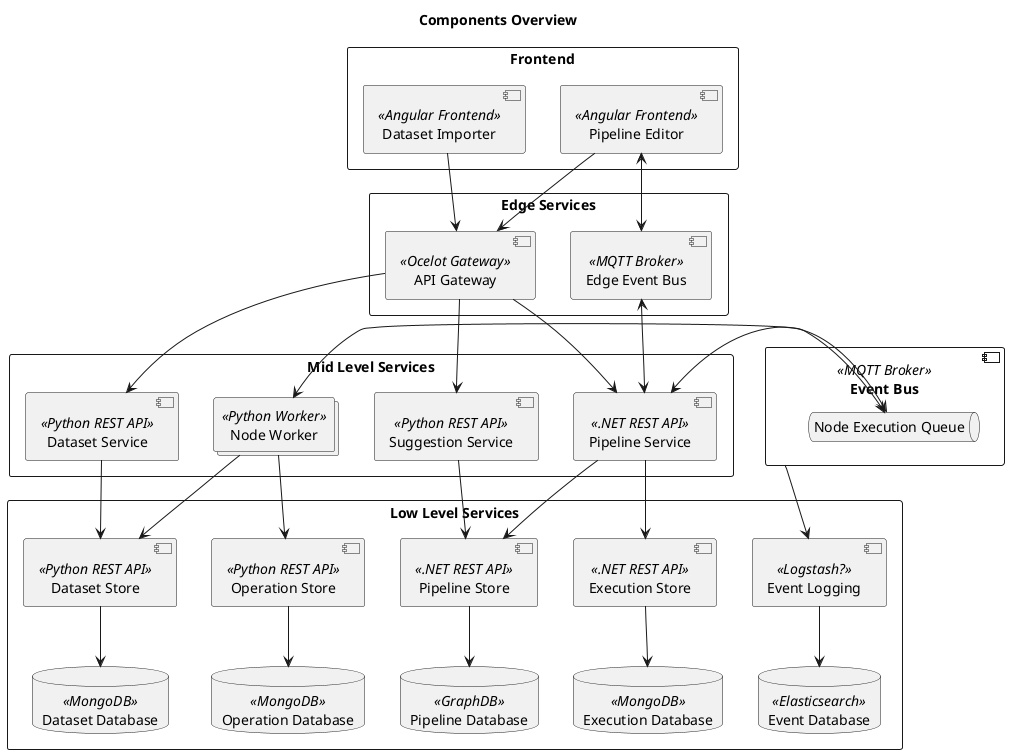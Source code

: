 @startuml
'https://plantuml.com/deployment-diagram

title "Components Overview"

'Definitions'

rectangle "Frontend" {
    component "Pipeline Editor" << Angular Frontend>> as pipeline_editor
    component "Dataset Importer" << Angular Frontend >> as dataset_importer
}

rectangle "Edge Services" {
    component "API Gateway" << Ocelot Gateway>> as api_gateway
    component "Edge Event Bus" << MQTT Broker >> as message_broker_edge
}

rectangle "Mid Level Services" {
    component "Pipeline Service" << .NET REST API >> as pipeline_service
    collections  "Node Worker" <<Python Worker>> as worker
    component "Suggestion Service" << Python REST API >> as suggestion_service
    component "Dataset Service" << Python REST API >> as dataset_service
}

rectangle "Low Level Services" {
    component "Pipeline Store" << .NET REST API >> as pipeline_store
    database "Pipeline Database" << GraphDB >> as pipeline_db
    
    component "Execution Store" << .NET REST API >> as execution_store
    database "Execution Database" << MongoDB >> as execution_db
    
    component "Dataset Store" << Python REST API >> as dataset_store
    database "Dataset Database" << MongoDB >> as dataset_db
    
    component "Operation Store" << Python REST API >> as operation_store
    database "Operation Database" << MongoDB >> as operation_db
    
    component "Event Logging" << Logstash? >> as event_logging
    database "Event Database" << Elasticsearch >> as event_db    
}

component "Event Bus" << MQTT Broker >> as message_broker {
    queue "Node Execution Queue" as node_execution_queue
}

'Interaction'

pipeline_editor --> api_gateway
dataset_importer --> api_gateway

api_gateway --> pipeline_service 
api_gateway --> suggestion_service
api_gateway --> dataset_service

pipeline_store --> pipeline_db
dataset_store --> dataset_db
execution_store --> execution_db 
operation_store --> operation_db
event_logging --> event_db

pipeline_service <--> node_execution_queue
node_execution_queue <--> worker 

message_broker --> event_logging

worker --> dataset_store 
worker -->operation_store
suggestion_service --> pipeline_store
pipeline_service --> execution_store
pipeline_service --> pipeline_store
dataset_service --> dataset_store

pipeline_service <--> message_broker_edge
pipeline_editor <--> message_broker_edge
@enduml
